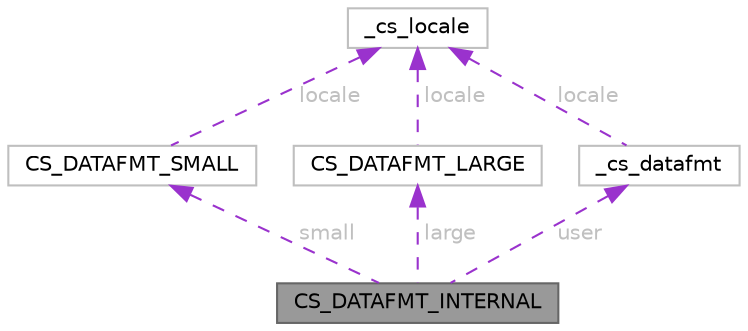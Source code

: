 digraph "CS_DATAFMT_INTERNAL"
{
 // LATEX_PDF_SIZE
  bgcolor="transparent";
  edge [fontname=Helvetica,fontsize=10,labelfontname=Helvetica,labelfontsize=10];
  node [fontname=Helvetica,fontsize=10,shape=box,height=0.2,width=0.4];
  Node1 [id="Node000001",label="CS_DATAFMT_INTERNAL",height=0.2,width=0.4,color="gray40", fillcolor="grey60", style="filled", fontcolor="black",tooltip=" "];
  Node2 -> Node1 [id="edge1_Node000001_Node000002",dir="back",color="darkorchid3",style="dashed",tooltip=" ",label=" small",fontcolor="grey" ];
  Node2 [id="Node000002",label="CS_DATAFMT_SMALL",height=0.2,width=0.4,color="grey75", fillcolor="white", style="filled",URL="$a00954.html",tooltip=" "];
  Node3 -> Node2 [id="edge2_Node000002_Node000003",dir="back",color="darkorchid3",style="dashed",tooltip=" ",label=" locale",fontcolor="grey" ];
  Node3 [id="Node000003",label="_cs_locale",height=0.2,width=0.4,color="grey75", fillcolor="white", style="filled",URL="$a00950.html",tooltip=" "];
  Node4 -> Node1 [id="edge3_Node000001_Node000004",dir="back",color="darkorchid3",style="dashed",tooltip=" ",label=" large",fontcolor="grey" ];
  Node4 [id="Node000004",label="CS_DATAFMT_LARGE",height=0.2,width=0.4,color="grey75", fillcolor="white", style="filled",URL="$a00958.html",tooltip=" "];
  Node3 -> Node4 [id="edge4_Node000004_Node000003",dir="back",color="darkorchid3",style="dashed",tooltip=" ",label=" locale",fontcolor="grey" ];
  Node5 -> Node1 [id="edge5_Node000001_Node000005",dir="back",color="darkorchid3",style="dashed",tooltip=" ",label=" user",fontcolor="grey" ];
  Node5 [id="Node000005",label="_cs_datafmt",height=0.2,width=0.4,color="grey75", fillcolor="white", style="filled",URL="$a00850.html",tooltip=" "];
  Node3 -> Node5 [id="edge6_Node000005_Node000003",dir="back",color="darkorchid3",style="dashed",tooltip=" ",label=" locale",fontcolor="grey" ];
}
